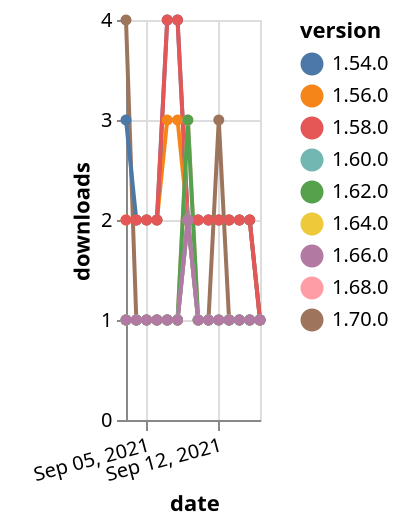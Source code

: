 {"$schema": "https://vega.github.io/schema/vega-lite/v5.json", "description": "A simple bar chart with embedded data.", "data": {"values": [{"date": "2021-09-03", "total": 2772, "delta": 2, "version": "1.56.0"}, {"date": "2021-09-04", "total": 2774, "delta": 2, "version": "1.56.0"}, {"date": "2021-09-05", "total": 2776, "delta": 2, "version": "1.56.0"}, {"date": "2021-09-06", "total": 2778, "delta": 2, "version": "1.56.0"}, {"date": "2021-09-07", "total": 2781, "delta": 3, "version": "1.56.0"}, {"date": "2021-09-08", "total": 2784, "delta": 3, "version": "1.56.0"}, {"date": "2021-09-09", "total": 2786, "delta": 2, "version": "1.56.0"}, {"date": "2021-09-10", "total": 2788, "delta": 2, "version": "1.56.0"}, {"date": "2021-09-11", "total": 2790, "delta": 2, "version": "1.56.0"}, {"date": "2021-09-12", "total": 2792, "delta": 2, "version": "1.56.0"}, {"date": "2021-09-13", "total": 2794, "delta": 2, "version": "1.56.0"}, {"date": "2021-09-14", "total": 2796, "delta": 2, "version": "1.56.0"}, {"date": "2021-09-15", "total": 2798, "delta": 2, "version": "1.56.0"}, {"date": "2021-09-16", "total": 2799, "delta": 1, "version": "1.56.0"}, {"date": "2021-09-03", "total": 201, "delta": 1, "version": "1.64.0"}, {"date": "2021-09-04", "total": 202, "delta": 1, "version": "1.64.0"}, {"date": "2021-09-05", "total": 203, "delta": 1, "version": "1.64.0"}, {"date": "2021-09-06", "total": 204, "delta": 1, "version": "1.64.0"}, {"date": "2021-09-07", "total": 205, "delta": 1, "version": "1.64.0"}, {"date": "2021-09-08", "total": 206, "delta": 1, "version": "1.64.0"}, {"date": "2021-09-09", "total": 208, "delta": 2, "version": "1.64.0"}, {"date": "2021-09-10", "total": 209, "delta": 1, "version": "1.64.0"}, {"date": "2021-09-11", "total": 210, "delta": 1, "version": "1.64.0"}, {"date": "2021-09-12", "total": 211, "delta": 1, "version": "1.64.0"}, {"date": "2021-09-13", "total": 212, "delta": 1, "version": "1.64.0"}, {"date": "2021-09-14", "total": 213, "delta": 1, "version": "1.64.0"}, {"date": "2021-09-15", "total": 214, "delta": 1, "version": "1.64.0"}, {"date": "2021-09-16", "total": 215, "delta": 1, "version": "1.64.0"}, {"date": "2021-09-03", "total": 136, "delta": 4, "version": "1.70.0"}, {"date": "2021-09-04", "total": 137, "delta": 1, "version": "1.70.0"}, {"date": "2021-09-05", "total": 138, "delta": 1, "version": "1.70.0"}, {"date": "2021-09-06", "total": 139, "delta": 1, "version": "1.70.0"}, {"date": "2021-09-07", "total": 140, "delta": 1, "version": "1.70.0"}, {"date": "2021-09-08", "total": 141, "delta": 1, "version": "1.70.0"}, {"date": "2021-09-09", "total": 143, "delta": 2, "version": "1.70.0"}, {"date": "2021-09-10", "total": 144, "delta": 1, "version": "1.70.0"}, {"date": "2021-09-11", "total": 145, "delta": 1, "version": "1.70.0"}, {"date": "2021-09-12", "total": 148, "delta": 3, "version": "1.70.0"}, {"date": "2021-09-13", "total": 149, "delta": 1, "version": "1.70.0"}, {"date": "2021-09-14", "total": 150, "delta": 1, "version": "1.70.0"}, {"date": "2021-09-15", "total": 151, "delta": 1, "version": "1.70.0"}, {"date": "2021-09-16", "total": 152, "delta": 1, "version": "1.70.0"}, {"date": "2021-09-03", "total": 3318, "delta": 3, "version": "1.54.0"}, {"date": "2021-09-04", "total": 3320, "delta": 2, "version": "1.54.0"}, {"date": "2021-09-05", "total": 3322, "delta": 2, "version": "1.54.0"}, {"date": "2021-09-06", "total": 3324, "delta": 2, "version": "1.54.0"}, {"date": "2021-09-07", "total": 3328, "delta": 4, "version": "1.54.0"}, {"date": "2021-09-08", "total": 3332, "delta": 4, "version": "1.54.0"}, {"date": "2021-09-09", "total": 3334, "delta": 2, "version": "1.54.0"}, {"date": "2021-09-10", "total": 3336, "delta": 2, "version": "1.54.0"}, {"date": "2021-09-11", "total": 3338, "delta": 2, "version": "1.54.0"}, {"date": "2021-09-12", "total": 3340, "delta": 2, "version": "1.54.0"}, {"date": "2021-09-13", "total": 3342, "delta": 2, "version": "1.54.0"}, {"date": "2021-09-14", "total": 3344, "delta": 2, "version": "1.54.0"}, {"date": "2021-09-15", "total": 3346, "delta": 2, "version": "1.54.0"}, {"date": "2021-09-16", "total": 3347, "delta": 1, "version": "1.54.0"}, {"date": "2021-09-03", "total": 2616, "delta": 2, "version": "1.58.0"}, {"date": "2021-09-04", "total": 2618, "delta": 2, "version": "1.58.0"}, {"date": "2021-09-05", "total": 2620, "delta": 2, "version": "1.58.0"}, {"date": "2021-09-06", "total": 2622, "delta": 2, "version": "1.58.0"}, {"date": "2021-09-07", "total": 2626, "delta": 4, "version": "1.58.0"}, {"date": "2021-09-08", "total": 2630, "delta": 4, "version": "1.58.0"}, {"date": "2021-09-09", "total": 2632, "delta": 2, "version": "1.58.0"}, {"date": "2021-09-10", "total": 2634, "delta": 2, "version": "1.58.0"}, {"date": "2021-09-11", "total": 2636, "delta": 2, "version": "1.58.0"}, {"date": "2021-09-12", "total": 2638, "delta": 2, "version": "1.58.0"}, {"date": "2021-09-13", "total": 2640, "delta": 2, "version": "1.58.0"}, {"date": "2021-09-14", "total": 2642, "delta": 2, "version": "1.58.0"}, {"date": "2021-09-15", "total": 2644, "delta": 2, "version": "1.58.0"}, {"date": "2021-09-16", "total": 2645, "delta": 1, "version": "1.58.0"}, {"date": "2021-09-03", "total": 206, "delta": 1, "version": "1.68.0"}, {"date": "2021-09-04", "total": 207, "delta": 1, "version": "1.68.0"}, {"date": "2021-09-05", "total": 208, "delta": 1, "version": "1.68.0"}, {"date": "2021-09-06", "total": 209, "delta": 1, "version": "1.68.0"}, {"date": "2021-09-07", "total": 210, "delta": 1, "version": "1.68.0"}, {"date": "2021-09-08", "total": 211, "delta": 1, "version": "1.68.0"}, {"date": "2021-09-09", "total": 214, "delta": 3, "version": "1.68.0"}, {"date": "2021-09-10", "total": 215, "delta": 1, "version": "1.68.0"}, {"date": "2021-09-11", "total": 216, "delta": 1, "version": "1.68.0"}, {"date": "2021-09-12", "total": 217, "delta": 1, "version": "1.68.0"}, {"date": "2021-09-13", "total": 218, "delta": 1, "version": "1.68.0"}, {"date": "2021-09-14", "total": 219, "delta": 1, "version": "1.68.0"}, {"date": "2021-09-15", "total": 220, "delta": 1, "version": "1.68.0"}, {"date": "2021-09-16", "total": 221, "delta": 1, "version": "1.68.0"}, {"date": "2021-09-03", "total": 365, "delta": 1, "version": "1.62.0"}, {"date": "2021-09-04", "total": 366, "delta": 1, "version": "1.62.0"}, {"date": "2021-09-05", "total": 367, "delta": 1, "version": "1.62.0"}, {"date": "2021-09-06", "total": 368, "delta": 1, "version": "1.62.0"}, {"date": "2021-09-07", "total": 369, "delta": 1, "version": "1.62.0"}, {"date": "2021-09-08", "total": 370, "delta": 1, "version": "1.62.0"}, {"date": "2021-09-09", "total": 373, "delta": 3, "version": "1.62.0"}, {"date": "2021-09-10", "total": 374, "delta": 1, "version": "1.62.0"}, {"date": "2021-09-11", "total": 375, "delta": 1, "version": "1.62.0"}, {"date": "2021-09-12", "total": 376, "delta": 1, "version": "1.62.0"}, {"date": "2021-09-13", "total": 377, "delta": 1, "version": "1.62.0"}, {"date": "2021-09-14", "total": 378, "delta": 1, "version": "1.62.0"}, {"date": "2021-09-15", "total": 379, "delta": 1, "version": "1.62.0"}, {"date": "2021-09-16", "total": 380, "delta": 1, "version": "1.62.0"}, {"date": "2021-09-03", "total": 254, "delta": 1, "version": "1.60.0"}, {"date": "2021-09-04", "total": 255, "delta": 1, "version": "1.60.0"}, {"date": "2021-09-05", "total": 256, "delta": 1, "version": "1.60.0"}, {"date": "2021-09-06", "total": 257, "delta": 1, "version": "1.60.0"}, {"date": "2021-09-07", "total": 258, "delta": 1, "version": "1.60.0"}, {"date": "2021-09-08", "total": 259, "delta": 1, "version": "1.60.0"}, {"date": "2021-09-09", "total": 261, "delta": 2, "version": "1.60.0"}, {"date": "2021-09-10", "total": 262, "delta": 1, "version": "1.60.0"}, {"date": "2021-09-11", "total": 263, "delta": 1, "version": "1.60.0"}, {"date": "2021-09-12", "total": 264, "delta": 1, "version": "1.60.0"}, {"date": "2021-09-13", "total": 265, "delta": 1, "version": "1.60.0"}, {"date": "2021-09-14", "total": 266, "delta": 1, "version": "1.60.0"}, {"date": "2021-09-15", "total": 267, "delta": 1, "version": "1.60.0"}, {"date": "2021-09-16", "total": 268, "delta": 1, "version": "1.60.0"}, {"date": "2021-09-03", "total": 174, "delta": 1, "version": "1.66.0"}, {"date": "2021-09-04", "total": 175, "delta": 1, "version": "1.66.0"}, {"date": "2021-09-05", "total": 176, "delta": 1, "version": "1.66.0"}, {"date": "2021-09-06", "total": 177, "delta": 1, "version": "1.66.0"}, {"date": "2021-09-07", "total": 178, "delta": 1, "version": "1.66.0"}, {"date": "2021-09-08", "total": 179, "delta": 1, "version": "1.66.0"}, {"date": "2021-09-09", "total": 181, "delta": 2, "version": "1.66.0"}, {"date": "2021-09-10", "total": 182, "delta": 1, "version": "1.66.0"}, {"date": "2021-09-11", "total": 183, "delta": 1, "version": "1.66.0"}, {"date": "2021-09-12", "total": 184, "delta": 1, "version": "1.66.0"}, {"date": "2021-09-13", "total": 185, "delta": 1, "version": "1.66.0"}, {"date": "2021-09-14", "total": 186, "delta": 1, "version": "1.66.0"}, {"date": "2021-09-15", "total": 187, "delta": 1, "version": "1.66.0"}, {"date": "2021-09-16", "total": 188, "delta": 1, "version": "1.66.0"}]}, "width": "container", "mark": {"type": "line", "point": {"filled": true}}, "encoding": {"x": {"field": "date", "type": "temporal", "timeUnit": "yearmonthdate", "title": "date", "axis": {"labelAngle": -15}}, "y": {"field": "delta", "type": "quantitative", "title": "downloads"}, "color": {"field": "version", "type": "nominal"}, "tooltip": {"field": "delta"}}}